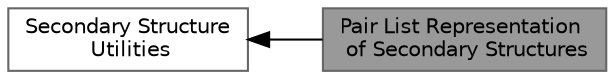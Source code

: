 digraph "Pair List Representation of Secondary Structures"
{
 // INTERACTIVE_SVG=YES
 // LATEX_PDF_SIZE
  bgcolor="transparent";
  edge [fontname=Helvetica,fontsize=10,labelfontname=Helvetica,labelfontsize=10];
  node [fontname=Helvetica,fontsize=10,shape=box,height=0.2,width=0.4];
  rankdir=LR;
  Node2 [label="Secondary Structure\l Utilities",height=0.2,width=0.4,color="grey40", fillcolor="white", style="filled",URL="$group__struct__utils.html",tooltip="Functions to create, parse, convert, manipulate, and compare secondary structure representations."];
  Node1 [label="Pair List Representation\l of Secondary Structures",height=0.2,width=0.4,color="gray40", fillcolor="grey60", style="filled", fontcolor="black",tooltip=" "];
  Node2->Node1 [shape=plaintext, dir="back", style="solid"];
}
